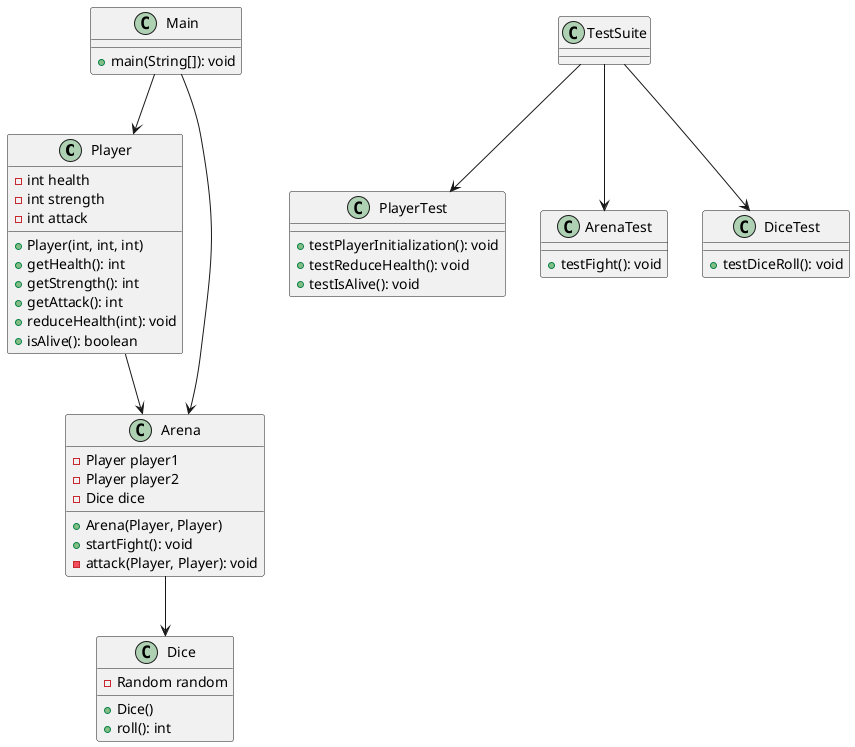 @startuml
class Player {
    - int health
    - int strength
    - int attack
    + Player(int, int, int)
    + getHealth(): int
    + getStrength(): int
    + getAttack(): int
    + reduceHealth(int): void
    + isAlive(): boolean
}

class Arena {
    - Player player1
    - Player player2
    - Dice dice
    + Arena(Player, Player)
    + startFight(): void
    - attack(Player, Player): void
}

class Dice {
    - Random random
    + Dice()
    + roll(): int
}

class Main {
    + main(String[]): void
}

class PlayerTest {
    + testPlayerInitialization(): void
    + testReduceHealth(): void
    + testIsAlive(): void
}

class ArenaTest {
    + testFight(): void
}

class DiceTest {
    + testDiceRoll(): void
}

class TestSuite {
}

Player --> Arena
Arena --> Dice
Main --> Player
Main --> Arena

TestSuite --> PlayerTest
TestSuite --> ArenaTest
TestSuite --> DiceTest
@enduml